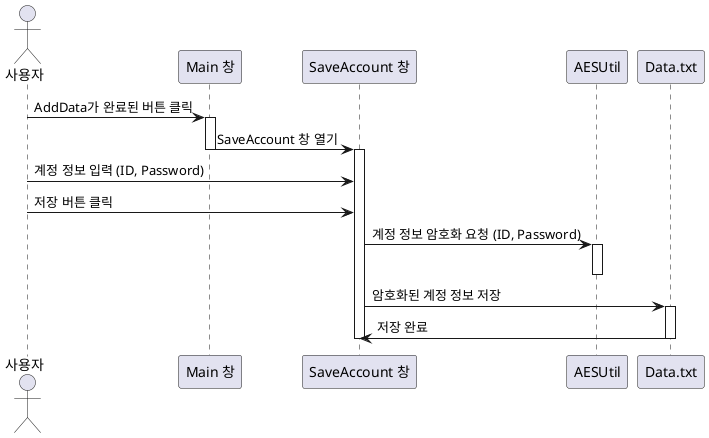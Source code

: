 @startuml

actor 사용자

participant "Main 창" as Main
participant "SaveAccount 창" as SaveAccount
participant "AESUtil" as EncryptionService
participant "Data.txt" as FileSystem

사용자 -> Main : AddData가 완료된 버튼 클릭
activate Main

Main -> SaveAccount : SaveAccount 창 열기
deactivate Main
activate SaveAccount

사용자 -> SaveAccount : 계정 정보 입력 (ID, Password)
사용자 -> SaveAccount : 저장 버튼 클릭

SaveAccount -> EncryptionService : 계정 정보 암호화 요청 (ID, Password)

activate EncryptionService
deactivate EncryptionService

SaveAccount -> FileSystem : 암호화된 계정 정보 저장
activate FileSystem
FileSystem -> SaveAccount : 저장 완료
deactivate FileSystem

deactivate SaveAccount
deactivate Main

@enduml
